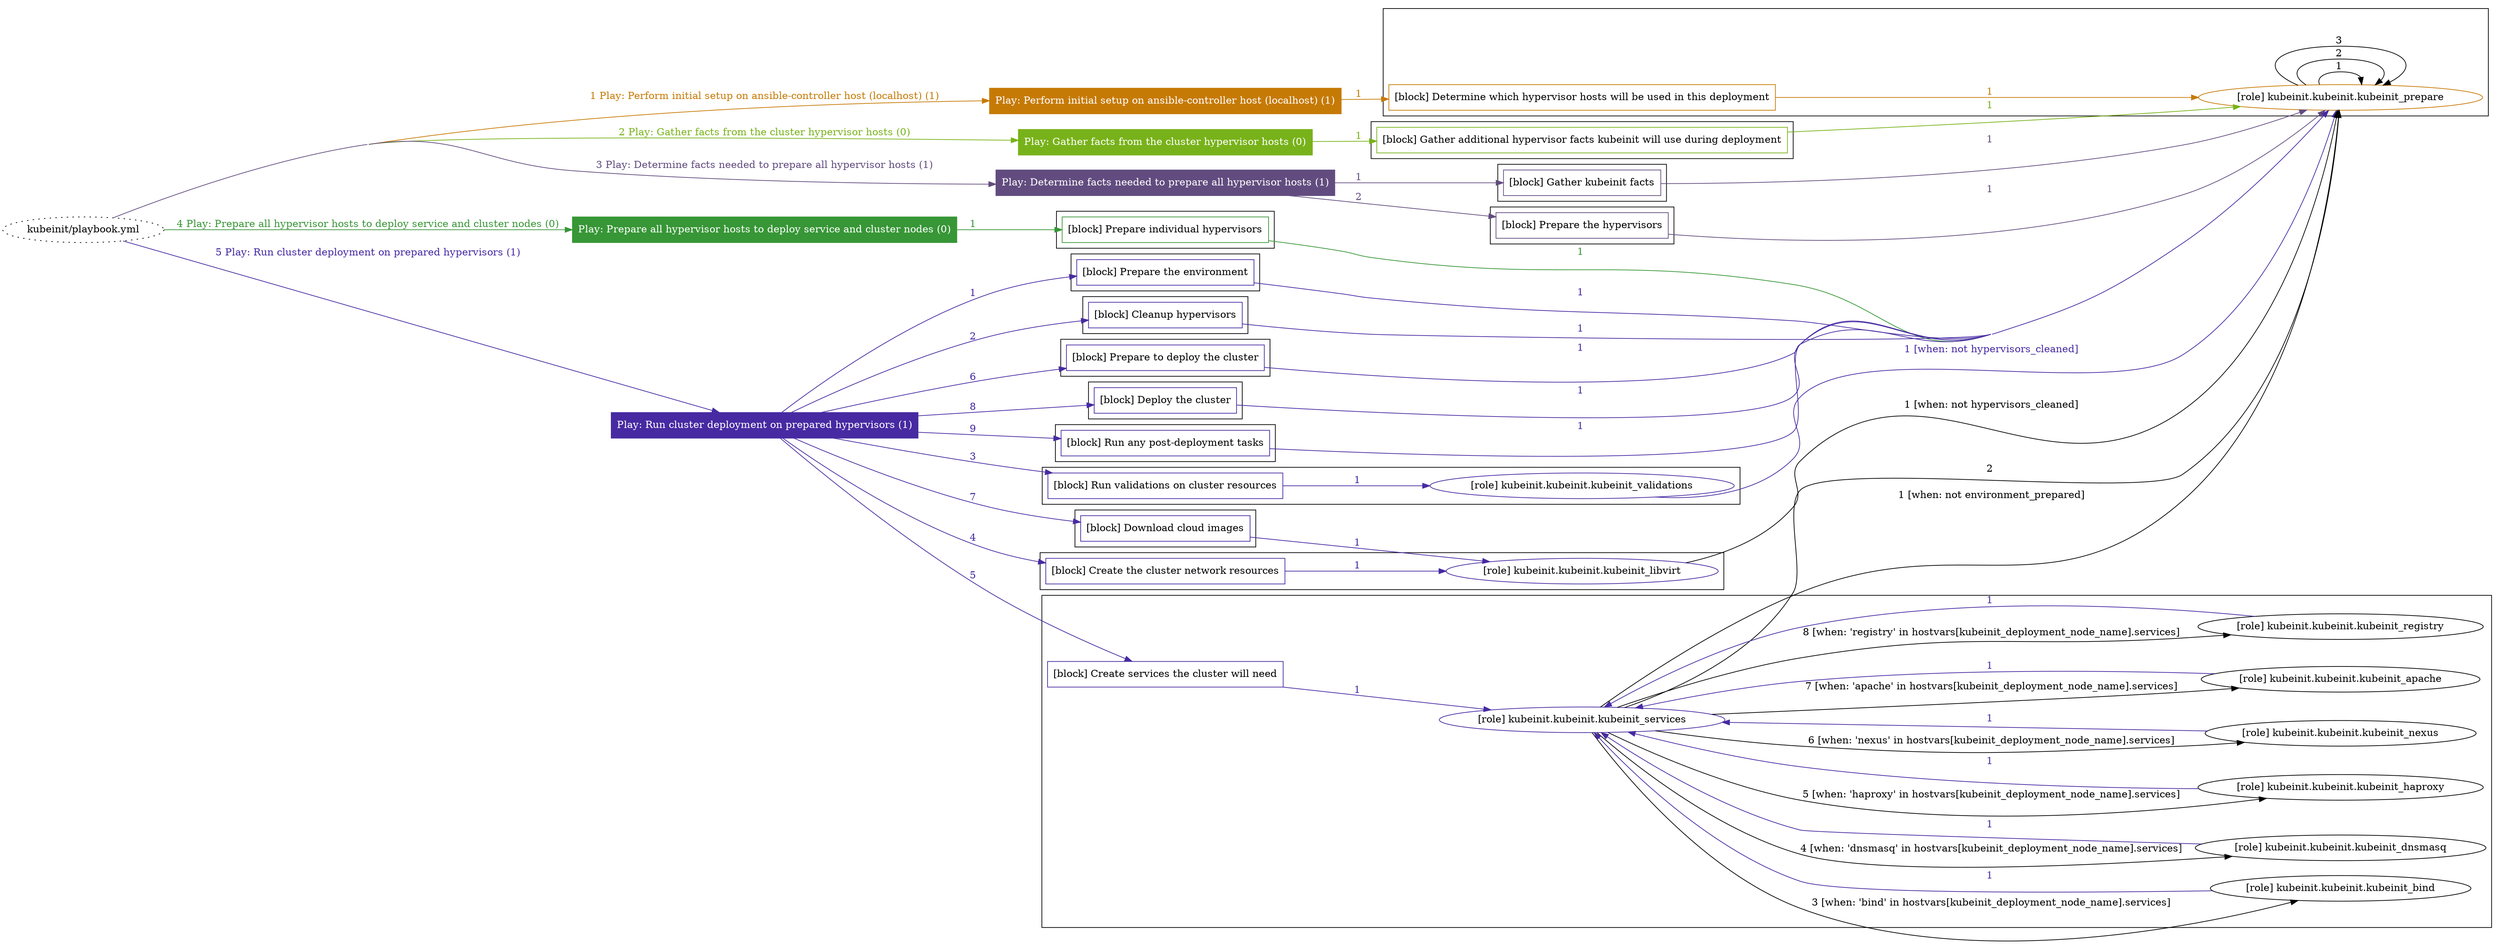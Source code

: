 digraph {
	graph [concentrate=true ordering=in rankdir=LR ratio=fill]
	edge [esep=5 sep=10]
	"kubeinit/playbook.yml" [URL="/home/runner/work/kubeinit/kubeinit/kubeinit/playbook.yml" id=playbook_7fec0384 style=dotted]
	"kubeinit/playbook.yml" -> play_cb3a1b8e [label="1 Play: Perform initial setup on ansible-controller host (localhost) (1)" color="#c67a06" fontcolor="#c67a06" id=edge_playbook_7fec0384_play_cb3a1b8e labeltooltip="1 Play: Perform initial setup on ansible-controller host (localhost) (1)" tooltip="1 Play: Perform initial setup on ansible-controller host (localhost) (1)"]
	subgraph "Play: Perform initial setup on ansible-controller host (localhost) (1)" {
		play_cb3a1b8e [label="Play: Perform initial setup on ansible-controller host (localhost) (1)" URL="/home/runner/work/kubeinit/kubeinit/kubeinit/playbook.yml" color="#c67a06" fontcolor="#ffffff" id=play_cb3a1b8e shape=box style=filled tooltip=localhost]
		play_cb3a1b8e -> block_5958b158 [label=1 color="#c67a06" fontcolor="#c67a06" id=edge_1_play_cb3a1b8e_block_5958b158 labeltooltip=1 tooltip=1]
		subgraph cluster_block_5958b158 {
			block_5958b158 [label="[block] Determine which hypervisor hosts will be used in this deployment" URL="/home/runner/work/kubeinit/kubeinit/kubeinit/playbook.yml" color="#c67a06" id=block_5958b158 labeltooltip="Determine which hypervisor hosts will be used in this deployment" shape=box tooltip="Determine which hypervisor hosts will be used in this deployment"]
			block_5958b158 -> role_2690aaf3 [label="1 " color="#c67a06" fontcolor="#c67a06" id=edge_1_block_5958b158_role_2690aaf3 labeltooltip="1 " tooltip="1 "]
			subgraph "kubeinit.kubeinit.kubeinit_prepare" {
				role_2690aaf3 [label="[role] kubeinit.kubeinit.kubeinit_prepare" URL="/home/runner/work/kubeinit/kubeinit/kubeinit/playbook.yml" color="#c67a06" id=role_2690aaf3 tooltip="kubeinit.kubeinit.kubeinit_prepare"]
				role_2690aaf3 -> role_2690aaf3 [label="1 " color=black fontcolor=black id=edge_1_role_2690aaf3_role_2690aaf3 labeltooltip="1 " tooltip="1 "]
				role_2690aaf3 -> role_2690aaf3 [label="2 " color=black fontcolor=black id=edge_2_role_2690aaf3_role_2690aaf3 labeltooltip="2 " tooltip="2 "]
				role_2690aaf3 -> role_2690aaf3 [label="3 " color=black fontcolor=black id=edge_3_role_2690aaf3_role_2690aaf3 labeltooltip="3 " tooltip="3 "]
			}
		}
	}
	"kubeinit/playbook.yml" -> play_a9959854 [label="2 Play: Gather facts from the cluster hypervisor hosts (0)" color="#78b21a" fontcolor="#78b21a" id=edge_playbook_7fec0384_play_a9959854 labeltooltip="2 Play: Gather facts from the cluster hypervisor hosts (0)" tooltip="2 Play: Gather facts from the cluster hypervisor hosts (0)"]
	subgraph "Play: Gather facts from the cluster hypervisor hosts (0)" {
		play_a9959854 [label="Play: Gather facts from the cluster hypervisor hosts (0)" URL="/home/runner/work/kubeinit/kubeinit/kubeinit/playbook.yml" color="#78b21a" fontcolor="#ffffff" id=play_a9959854 shape=box style=filled tooltip="Play: Gather facts from the cluster hypervisor hosts (0)"]
		play_a9959854 -> block_32396bd7 [label=1 color="#78b21a" fontcolor="#78b21a" id=edge_1_play_a9959854_block_32396bd7 labeltooltip=1 tooltip=1]
		subgraph cluster_block_32396bd7 {
			block_32396bd7 [label="[block] Gather additional hypervisor facts kubeinit will use during deployment" URL="/home/runner/work/kubeinit/kubeinit/kubeinit/playbook.yml" color="#78b21a" id=block_32396bd7 labeltooltip="Gather additional hypervisor facts kubeinit will use during deployment" shape=box tooltip="Gather additional hypervisor facts kubeinit will use during deployment"]
			block_32396bd7 -> role_2690aaf3 [label="1 " color="#78b21a" fontcolor="#78b21a" id=edge_1_block_32396bd7_role_2690aaf3 labeltooltip="1 " tooltip="1 "]
		}
	}
	"kubeinit/playbook.yml" -> play_fb5da467 [label="3 Play: Determine facts needed to prepare all hypervisor hosts (1)" color="#624c7f" fontcolor="#624c7f" id=edge_playbook_7fec0384_play_fb5da467 labeltooltip="3 Play: Determine facts needed to prepare all hypervisor hosts (1)" tooltip="3 Play: Determine facts needed to prepare all hypervisor hosts (1)"]
	subgraph "Play: Determine facts needed to prepare all hypervisor hosts (1)" {
		play_fb5da467 [label="Play: Determine facts needed to prepare all hypervisor hosts (1)" URL="/home/runner/work/kubeinit/kubeinit/kubeinit/playbook.yml" color="#624c7f" fontcolor="#ffffff" id=play_fb5da467 shape=box style=filled tooltip=localhost]
		play_fb5da467 -> block_980314a6 [label=1 color="#624c7f" fontcolor="#624c7f" id=edge_1_play_fb5da467_block_980314a6 labeltooltip=1 tooltip=1]
		subgraph cluster_block_980314a6 {
			block_980314a6 [label="[block] Gather kubeinit facts" URL="/home/runner/work/kubeinit/kubeinit/kubeinit/playbook.yml" color="#624c7f" id=block_980314a6 labeltooltip="Gather kubeinit facts" shape=box tooltip="Gather kubeinit facts"]
			block_980314a6 -> role_2690aaf3 [label="1 " color="#624c7f" fontcolor="#624c7f" id=edge_1_block_980314a6_role_2690aaf3 labeltooltip="1 " tooltip="1 "]
		}
		play_fb5da467 -> block_89ab6f28 [label=2 color="#624c7f" fontcolor="#624c7f" id=edge_2_play_fb5da467_block_89ab6f28 labeltooltip=2 tooltip=2]
		subgraph cluster_block_89ab6f28 {
			block_89ab6f28 [label="[block] Prepare the hypervisors" URL="/home/runner/work/kubeinit/kubeinit/kubeinit/playbook.yml" color="#624c7f" id=block_89ab6f28 labeltooltip="Prepare the hypervisors" shape=box tooltip="Prepare the hypervisors"]
			block_89ab6f28 -> role_2690aaf3 [label="1 " color="#624c7f" fontcolor="#624c7f" id=edge_1_block_89ab6f28_role_2690aaf3 labeltooltip="1 " tooltip="1 "]
		}
	}
	"kubeinit/playbook.yml" -> play_b262ff6c [label="4 Play: Prepare all hypervisor hosts to deploy service and cluster nodes (0)" color="#379636" fontcolor="#379636" id=edge_playbook_7fec0384_play_b262ff6c labeltooltip="4 Play: Prepare all hypervisor hosts to deploy service and cluster nodes (0)" tooltip="4 Play: Prepare all hypervisor hosts to deploy service and cluster nodes (0)"]
	subgraph "Play: Prepare all hypervisor hosts to deploy service and cluster nodes (0)" {
		play_b262ff6c [label="Play: Prepare all hypervisor hosts to deploy service and cluster nodes (0)" URL="/home/runner/work/kubeinit/kubeinit/kubeinit/playbook.yml" color="#379636" fontcolor="#ffffff" id=play_b262ff6c shape=box style=filled tooltip="Play: Prepare all hypervisor hosts to deploy service and cluster nodes (0)"]
		play_b262ff6c -> block_99360e48 [label=1 color="#379636" fontcolor="#379636" id=edge_1_play_b262ff6c_block_99360e48 labeltooltip=1 tooltip=1]
		subgraph cluster_block_99360e48 {
			block_99360e48 [label="[block] Prepare individual hypervisors" URL="/home/runner/work/kubeinit/kubeinit/kubeinit/playbook.yml" color="#379636" id=block_99360e48 labeltooltip="Prepare individual hypervisors" shape=box tooltip="Prepare individual hypervisors"]
			block_99360e48 -> role_2690aaf3 [label="1 " color="#379636" fontcolor="#379636" id=edge_1_block_99360e48_role_2690aaf3 labeltooltip="1 " tooltip="1 "]
		}
	}
	"kubeinit/playbook.yml" -> play_d3bd9f24 [label="5 Play: Run cluster deployment on prepared hypervisors (1)" color="#472aa2" fontcolor="#472aa2" id=edge_playbook_7fec0384_play_d3bd9f24 labeltooltip="5 Play: Run cluster deployment on prepared hypervisors (1)" tooltip="5 Play: Run cluster deployment on prepared hypervisors (1)"]
	subgraph "Play: Run cluster deployment on prepared hypervisors (1)" {
		play_d3bd9f24 [label="Play: Run cluster deployment on prepared hypervisors (1)" URL="/home/runner/work/kubeinit/kubeinit/kubeinit/playbook.yml" color="#472aa2" fontcolor="#ffffff" id=play_d3bd9f24 shape=box style=filled tooltip=localhost]
		play_d3bd9f24 -> block_f0df2380 [label=1 color="#472aa2" fontcolor="#472aa2" id=edge_1_play_d3bd9f24_block_f0df2380 labeltooltip=1 tooltip=1]
		subgraph cluster_block_f0df2380 {
			block_f0df2380 [label="[block] Prepare the environment" URL="/home/runner/work/kubeinit/kubeinit/kubeinit/playbook.yml" color="#472aa2" id=block_f0df2380 labeltooltip="Prepare the environment" shape=box tooltip="Prepare the environment"]
			block_f0df2380 -> role_2690aaf3 [label="1 " color="#472aa2" fontcolor="#472aa2" id=edge_1_block_f0df2380_role_2690aaf3 labeltooltip="1 " tooltip="1 "]
		}
		play_d3bd9f24 -> block_1bb4ae98 [label=2 color="#472aa2" fontcolor="#472aa2" id=edge_2_play_d3bd9f24_block_1bb4ae98 labeltooltip=2 tooltip=2]
		subgraph cluster_block_1bb4ae98 {
			block_1bb4ae98 [label="[block] Cleanup hypervisors" URL="/home/runner/work/kubeinit/kubeinit/kubeinit/playbook.yml" color="#472aa2" id=block_1bb4ae98 labeltooltip="Cleanup hypervisors" shape=box tooltip="Cleanup hypervisors"]
			block_1bb4ae98 -> role_2690aaf3 [label="1 " color="#472aa2" fontcolor="#472aa2" id=edge_1_block_1bb4ae98_role_2690aaf3 labeltooltip="1 " tooltip="1 "]
		}
		play_d3bd9f24 -> block_ae79ab20 [label=3 color="#472aa2" fontcolor="#472aa2" id=edge_3_play_d3bd9f24_block_ae79ab20 labeltooltip=3 tooltip=3]
		subgraph cluster_block_ae79ab20 {
			block_ae79ab20 [label="[block] Run validations on cluster resources" URL="/home/runner/work/kubeinit/kubeinit/kubeinit/playbook.yml" color="#472aa2" id=block_ae79ab20 labeltooltip="Run validations on cluster resources" shape=box tooltip="Run validations on cluster resources"]
			block_ae79ab20 -> role_703bbfa8 [label="1 " color="#472aa2" fontcolor="#472aa2" id=edge_1_block_ae79ab20_role_703bbfa8 labeltooltip="1 " tooltip="1 "]
			subgraph "kubeinit.kubeinit.kubeinit_validations" {
				role_703bbfa8 [label="[role] kubeinit.kubeinit.kubeinit_validations" URL="/home/runner/work/kubeinit/kubeinit/kubeinit/playbook.yml" color="#472aa2" id=role_703bbfa8 tooltip="kubeinit.kubeinit.kubeinit_validations"]
				role_703bbfa8 -> role_2690aaf3 [label="1 [when: not hypervisors_cleaned]" color="#472aa2" fontcolor="#472aa2" id=edge_1_role_703bbfa8_role_2690aaf3 labeltooltip="1 [when: not hypervisors_cleaned]" tooltip="1 [when: not hypervisors_cleaned]"]
			}
		}
		play_d3bd9f24 -> block_7843cd75 [label=4 color="#472aa2" fontcolor="#472aa2" id=edge_4_play_d3bd9f24_block_7843cd75 labeltooltip=4 tooltip=4]
		subgraph cluster_block_7843cd75 {
			block_7843cd75 [label="[block] Create the cluster network resources" URL="/home/runner/work/kubeinit/kubeinit/kubeinit/playbook.yml" color="#472aa2" id=block_7843cd75 labeltooltip="Create the cluster network resources" shape=box tooltip="Create the cluster network resources"]
			block_7843cd75 -> role_95bb0388 [label="1 " color="#472aa2" fontcolor="#472aa2" id=edge_1_block_7843cd75_role_95bb0388 labeltooltip="1 " tooltip="1 "]
			subgraph "kubeinit.kubeinit.kubeinit_libvirt" {
				role_95bb0388 [label="[role] kubeinit.kubeinit.kubeinit_libvirt" URL="/home/runner/work/kubeinit/kubeinit/kubeinit/playbook.yml" color="#472aa2" id=role_95bb0388 tooltip="kubeinit.kubeinit.kubeinit_libvirt"]
				role_95bb0388 -> role_2690aaf3 [label="1 [when: not hypervisors_cleaned]" color=black fontcolor=black id=edge_1_role_95bb0388_role_2690aaf3 labeltooltip="1 [when: not hypervisors_cleaned]" tooltip="1 [when: not hypervisors_cleaned]"]
			}
		}
		play_d3bd9f24 -> block_50fc31cc [label=5 color="#472aa2" fontcolor="#472aa2" id=edge_5_play_d3bd9f24_block_50fc31cc labeltooltip=5 tooltip=5]
		subgraph cluster_block_50fc31cc {
			block_50fc31cc [label="[block] Create services the cluster will need" URL="/home/runner/work/kubeinit/kubeinit/kubeinit/playbook.yml" color="#472aa2" id=block_50fc31cc labeltooltip="Create services the cluster will need" shape=box tooltip="Create services the cluster will need"]
			block_50fc31cc -> role_c3b6ca17 [label="1 " color="#472aa2" fontcolor="#472aa2" id=edge_1_block_50fc31cc_role_c3b6ca17 labeltooltip="1 " tooltip="1 "]
			subgraph "kubeinit.kubeinit.kubeinit_services" {
				role_c3b6ca17 [label="[role] kubeinit.kubeinit.kubeinit_services" URL="/home/runner/work/kubeinit/kubeinit/kubeinit/playbook.yml" color="#472aa2" id=role_c3b6ca17 tooltip="kubeinit.kubeinit.kubeinit_services"]
				role_c3b6ca17 -> role_2690aaf3 [label="1 [when: not environment_prepared]" color=black fontcolor=black id=edge_1_role_c3b6ca17_role_2690aaf3 labeltooltip="1 [when: not environment_prepared]" tooltip="1 [when: not environment_prepared]"]
				role_c3b6ca17 -> role_2690aaf3 [label="2 " color=black fontcolor=black id=edge_2_role_c3b6ca17_role_2690aaf3 labeltooltip="2 " tooltip="2 "]
				role_c3b6ca17 -> role_11ad6480 [label="3 [when: 'bind' in hostvars[kubeinit_deployment_node_name].services]" color=black fontcolor=black id=edge_3_role_c3b6ca17_role_11ad6480 labeltooltip="3 [when: 'bind' in hostvars[kubeinit_deployment_node_name].services]" tooltip="3 [when: 'bind' in hostvars[kubeinit_deployment_node_name].services]"]
				subgraph "kubeinit.kubeinit.kubeinit_bind" {
					role_11ad6480 [label="[role] kubeinit.kubeinit.kubeinit_bind" URL="/home/runner/.ansible/collections/ansible_collections/kubeinit/kubeinit/roles/kubeinit_services/tasks/start_services_containers.yml" color=black id=role_11ad6480 tooltip="kubeinit.kubeinit.kubeinit_bind"]
					role_11ad6480 -> role_c3b6ca17 [label="1 " color="#472aa2" fontcolor="#472aa2" id=edge_1_role_11ad6480_role_c3b6ca17 labeltooltip="1 " tooltip="1 "]
				}
				role_c3b6ca17 -> role_bdbcb030 [label="4 [when: 'dnsmasq' in hostvars[kubeinit_deployment_node_name].services]" color=black fontcolor=black id=edge_4_role_c3b6ca17_role_bdbcb030 labeltooltip="4 [when: 'dnsmasq' in hostvars[kubeinit_deployment_node_name].services]" tooltip="4 [when: 'dnsmasq' in hostvars[kubeinit_deployment_node_name].services]"]
				subgraph "kubeinit.kubeinit.kubeinit_dnsmasq" {
					role_bdbcb030 [label="[role] kubeinit.kubeinit.kubeinit_dnsmasq" URL="/home/runner/.ansible/collections/ansible_collections/kubeinit/kubeinit/roles/kubeinit_services/tasks/start_services_containers.yml" color=black id=role_bdbcb030 tooltip="kubeinit.kubeinit.kubeinit_dnsmasq"]
					role_bdbcb030 -> role_c3b6ca17 [label="1 " color="#472aa2" fontcolor="#472aa2" id=edge_1_role_bdbcb030_role_c3b6ca17 labeltooltip="1 " tooltip="1 "]
				}
				role_c3b6ca17 -> role_cbd6e96e [label="5 [when: 'haproxy' in hostvars[kubeinit_deployment_node_name].services]" color=black fontcolor=black id=edge_5_role_c3b6ca17_role_cbd6e96e labeltooltip="5 [when: 'haproxy' in hostvars[kubeinit_deployment_node_name].services]" tooltip="5 [when: 'haproxy' in hostvars[kubeinit_deployment_node_name].services]"]
				subgraph "kubeinit.kubeinit.kubeinit_haproxy" {
					role_cbd6e96e [label="[role] kubeinit.kubeinit.kubeinit_haproxy" URL="/home/runner/.ansible/collections/ansible_collections/kubeinit/kubeinit/roles/kubeinit_services/tasks/start_services_containers.yml" color=black id=role_cbd6e96e tooltip="kubeinit.kubeinit.kubeinit_haproxy"]
					role_cbd6e96e -> role_c3b6ca17 [label="1 " color="#472aa2" fontcolor="#472aa2" id=edge_1_role_cbd6e96e_role_c3b6ca17 labeltooltip="1 " tooltip="1 "]
				}
				role_c3b6ca17 -> role_b2191203 [label="6 [when: 'nexus' in hostvars[kubeinit_deployment_node_name].services]" color=black fontcolor=black id=edge_6_role_c3b6ca17_role_b2191203 labeltooltip="6 [when: 'nexus' in hostvars[kubeinit_deployment_node_name].services]" tooltip="6 [when: 'nexus' in hostvars[kubeinit_deployment_node_name].services]"]
				subgraph "kubeinit.kubeinit.kubeinit_nexus" {
					role_b2191203 [label="[role] kubeinit.kubeinit.kubeinit_nexus" URL="/home/runner/.ansible/collections/ansible_collections/kubeinit/kubeinit/roles/kubeinit_services/tasks/start_services_containers.yml" color=black id=role_b2191203 tooltip="kubeinit.kubeinit.kubeinit_nexus"]
					role_b2191203 -> role_c3b6ca17 [label="1 " color="#472aa2" fontcolor="#472aa2" id=edge_1_role_b2191203_role_c3b6ca17 labeltooltip="1 " tooltip="1 "]
				}
				role_c3b6ca17 -> role_c993d7df [label="7 [when: 'apache' in hostvars[kubeinit_deployment_node_name].services]" color=black fontcolor=black id=edge_7_role_c3b6ca17_role_c993d7df labeltooltip="7 [when: 'apache' in hostvars[kubeinit_deployment_node_name].services]" tooltip="7 [when: 'apache' in hostvars[kubeinit_deployment_node_name].services]"]
				subgraph "kubeinit.kubeinit.kubeinit_apache" {
					role_c993d7df [label="[role] kubeinit.kubeinit.kubeinit_apache" URL="/home/runner/.ansible/collections/ansible_collections/kubeinit/kubeinit/roles/kubeinit_services/tasks/start_services_containers.yml" color=black id=role_c993d7df tooltip="kubeinit.kubeinit.kubeinit_apache"]
					role_c993d7df -> role_c3b6ca17 [label="1 " color="#472aa2" fontcolor="#472aa2" id=edge_1_role_c993d7df_role_c3b6ca17 labeltooltip="1 " tooltip="1 "]
				}
				role_c3b6ca17 -> role_898f9f96 [label="8 [when: 'registry' in hostvars[kubeinit_deployment_node_name].services]" color=black fontcolor=black id=edge_8_role_c3b6ca17_role_898f9f96 labeltooltip="8 [when: 'registry' in hostvars[kubeinit_deployment_node_name].services]" tooltip="8 [when: 'registry' in hostvars[kubeinit_deployment_node_name].services]"]
				subgraph "kubeinit.kubeinit.kubeinit_registry" {
					role_898f9f96 [label="[role] kubeinit.kubeinit.kubeinit_registry" URL="/home/runner/.ansible/collections/ansible_collections/kubeinit/kubeinit/roles/kubeinit_services/tasks/start_services_containers.yml" color=black id=role_898f9f96 tooltip="kubeinit.kubeinit.kubeinit_registry"]
					role_898f9f96 -> role_c3b6ca17 [label="1 " color="#472aa2" fontcolor="#472aa2" id=edge_1_role_898f9f96_role_c3b6ca17 labeltooltip="1 " tooltip="1 "]
				}
			}
		}
		play_d3bd9f24 -> block_3a5f4137 [label=6 color="#472aa2" fontcolor="#472aa2" id=edge_6_play_d3bd9f24_block_3a5f4137 labeltooltip=6 tooltip=6]
		subgraph cluster_block_3a5f4137 {
			block_3a5f4137 [label="[block] Prepare to deploy the cluster" URL="/home/runner/work/kubeinit/kubeinit/kubeinit/playbook.yml" color="#472aa2" id=block_3a5f4137 labeltooltip="Prepare to deploy the cluster" shape=box tooltip="Prepare to deploy the cluster"]
			block_3a5f4137 -> role_2690aaf3 [label="1 " color="#472aa2" fontcolor="#472aa2" id=edge_1_block_3a5f4137_role_2690aaf3 labeltooltip="1 " tooltip="1 "]
		}
		play_d3bd9f24 -> block_270706e1 [label=7 color="#472aa2" fontcolor="#472aa2" id=edge_7_play_d3bd9f24_block_270706e1 labeltooltip=7 tooltip=7]
		subgraph cluster_block_270706e1 {
			block_270706e1 [label="[block] Download cloud images" URL="/home/runner/work/kubeinit/kubeinit/kubeinit/playbook.yml" color="#472aa2" id=block_270706e1 labeltooltip="Download cloud images" shape=box tooltip="Download cloud images"]
			block_270706e1 -> role_95bb0388 [label="1 " color="#472aa2" fontcolor="#472aa2" id=edge_1_block_270706e1_role_95bb0388 labeltooltip="1 " tooltip="1 "]
		}
		play_d3bd9f24 -> block_11ef5a3c [label=8 color="#472aa2" fontcolor="#472aa2" id=edge_8_play_d3bd9f24_block_11ef5a3c labeltooltip=8 tooltip=8]
		subgraph cluster_block_11ef5a3c {
			block_11ef5a3c [label="[block] Deploy the cluster" URL="/home/runner/work/kubeinit/kubeinit/kubeinit/playbook.yml" color="#472aa2" id=block_11ef5a3c labeltooltip="Deploy the cluster" shape=box tooltip="Deploy the cluster"]
			block_11ef5a3c -> role_2690aaf3 [label="1 " color="#472aa2" fontcolor="#472aa2" id=edge_1_block_11ef5a3c_role_2690aaf3 labeltooltip="1 " tooltip="1 "]
		}
		play_d3bd9f24 -> block_e50155e4 [label=9 color="#472aa2" fontcolor="#472aa2" id=edge_9_play_d3bd9f24_block_e50155e4 labeltooltip=9 tooltip=9]
		subgraph cluster_block_e50155e4 {
			block_e50155e4 [label="[block] Run any post-deployment tasks" URL="/home/runner/work/kubeinit/kubeinit/kubeinit/playbook.yml" color="#472aa2" id=block_e50155e4 labeltooltip="Run any post-deployment tasks" shape=box tooltip="Run any post-deployment tasks"]
			block_e50155e4 -> role_2690aaf3 [label="1 " color="#472aa2" fontcolor="#472aa2" id=edge_1_block_e50155e4_role_2690aaf3 labeltooltip="1 " tooltip="1 "]
		}
	}
}
